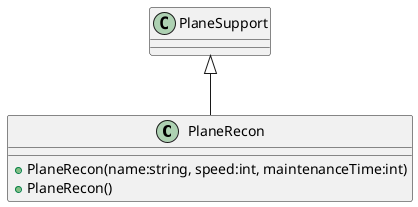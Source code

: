 @startuml
class PlaneRecon {
    + PlaneRecon(name:string, speed:int, maintenanceTime:int)
    + PlaneRecon()
}
PlaneSupport <|-- PlaneRecon
@enduml
